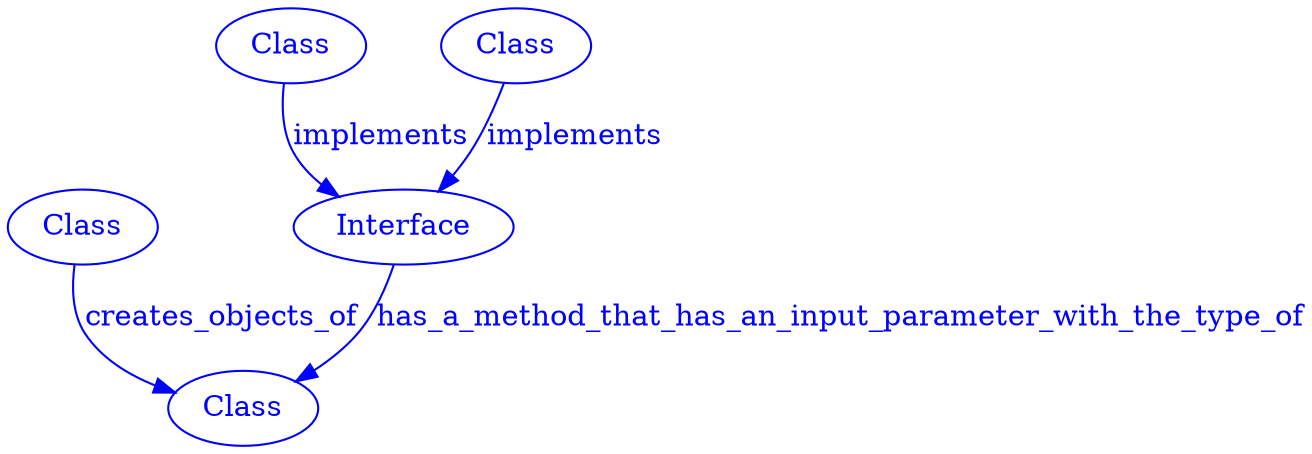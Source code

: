 digraph SubdueGraph {
  4 [label="Class",color=blue,fontcolor=blue];
  5 [label="Class",color=blue,fontcolor=blue];
  10 [label="Class",color=blue,fontcolor=blue];
  11 [label="Class",color=blue,fontcolor=blue];
  14 [label="Interface",color=blue,fontcolor=blue];
  5 -> 14 [label="implements",color=blue,fontcolor=blue];
  11 -> 14 [label="implements",color=blue,fontcolor=blue];
  4 -> 10 [label="creates_objects_of",color=blue,fontcolor=blue];
  14 -> 10 [label="has_a_method_that_has_an_input_parameter_with_the_type_of",color=blue,fontcolor=blue];
}
